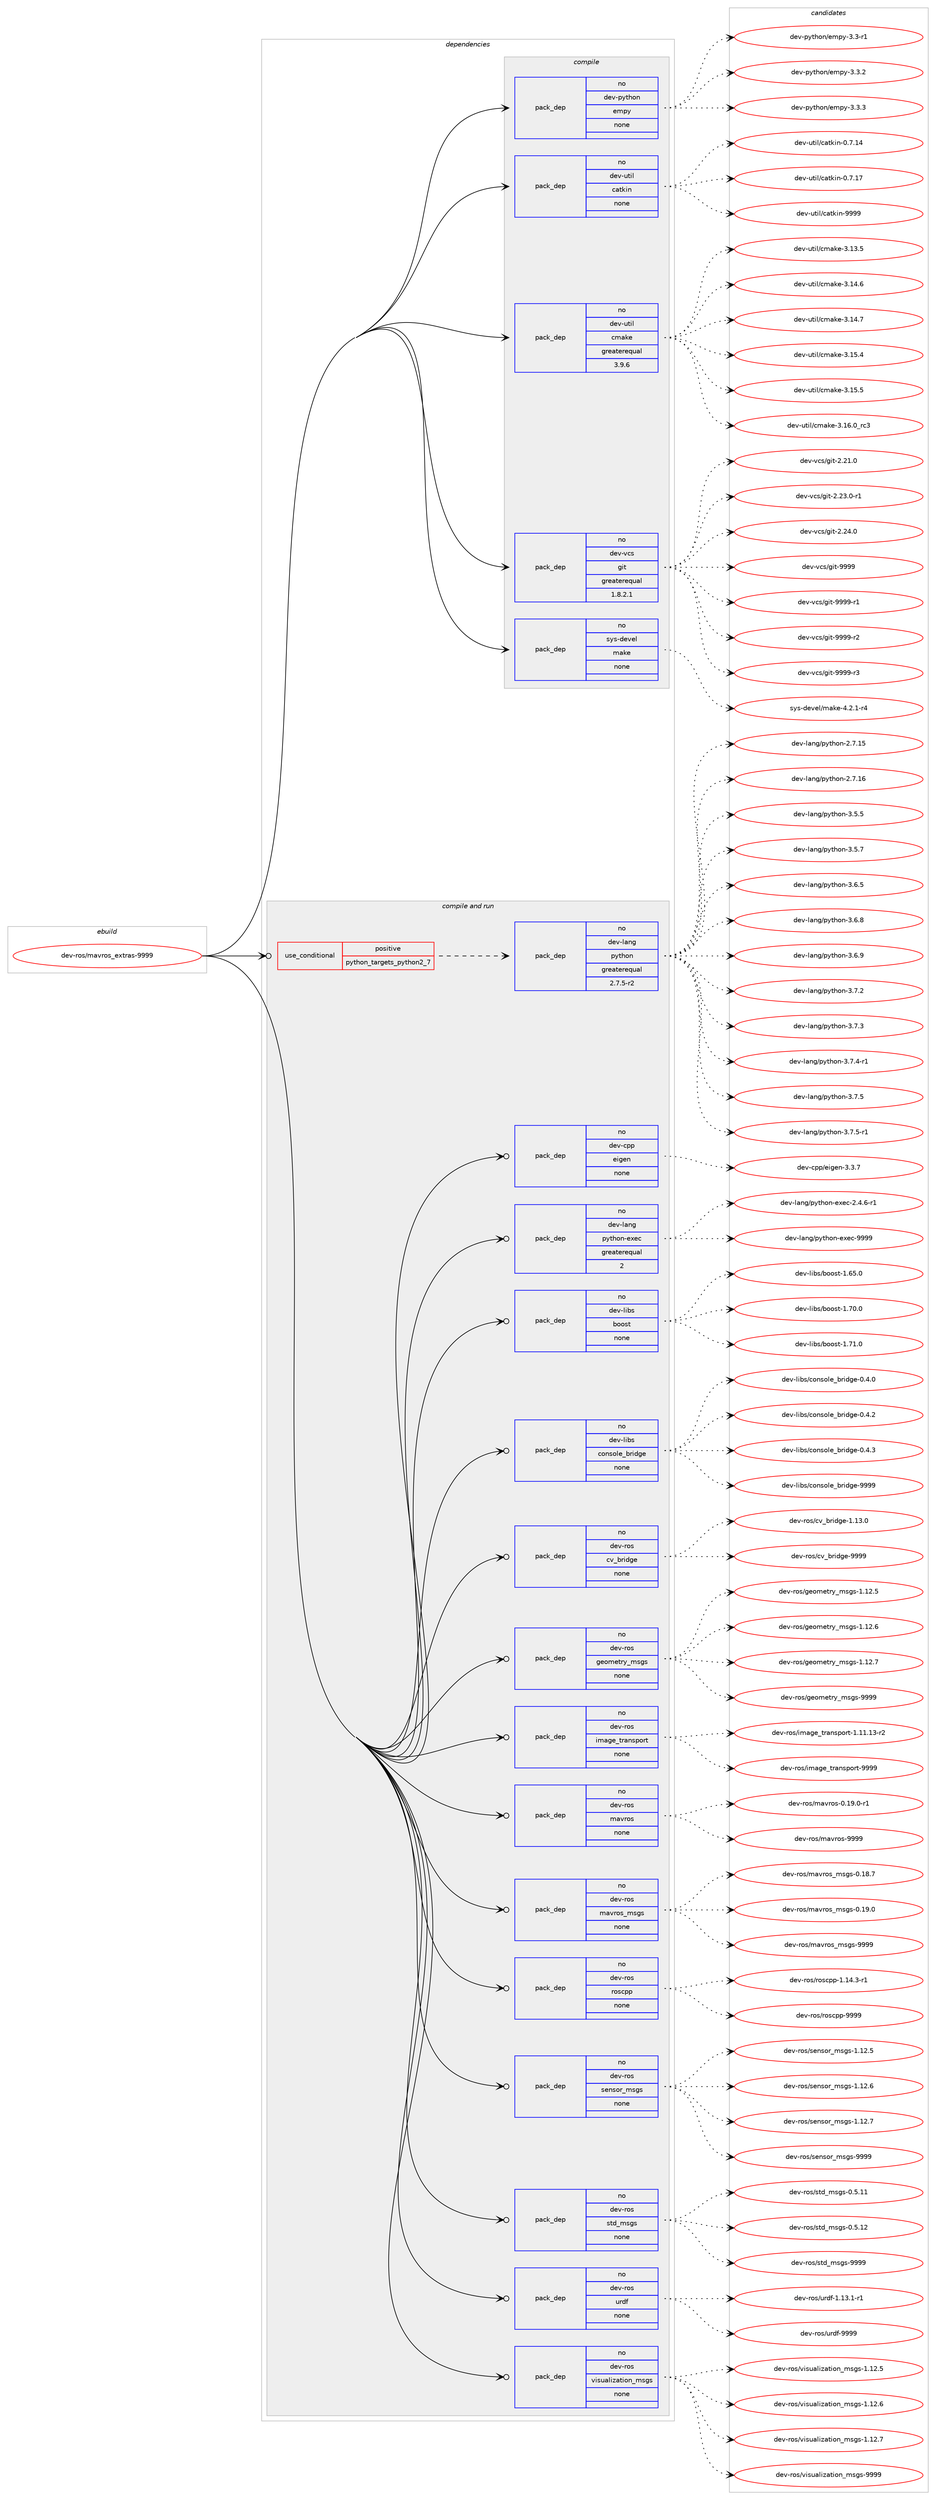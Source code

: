 digraph prolog {

# *************
# Graph options
# *************

newrank=true;
concentrate=true;
compound=true;
graph [rankdir=LR,fontname=Helvetica,fontsize=10,ranksep=1.5];#, ranksep=2.5, nodesep=0.2];
edge  [arrowhead=vee];
node  [fontname=Helvetica,fontsize=10];

# **********
# The ebuild
# **********

subgraph cluster_leftcol {
color=gray;
rank=same;
label=<<i>ebuild</i>>;
id [label="dev-ros/mavros_extras-9999", color=red, width=4, href="../dev-ros/mavros_extras-9999.svg"];
}

# ****************
# The dependencies
# ****************

subgraph cluster_midcol {
color=gray;
label=<<i>dependencies</i>>;
subgraph cluster_compile {
fillcolor="#eeeeee";
style=filled;
label=<<i>compile</i>>;
subgraph pack490161 {
dependency655819 [label=<<TABLE BORDER="0" CELLBORDER="1" CELLSPACING="0" CELLPADDING="4" WIDTH="220"><TR><TD ROWSPAN="6" CELLPADDING="30">pack_dep</TD></TR><TR><TD WIDTH="110">no</TD></TR><TR><TD>dev-python</TD></TR><TR><TD>empy</TD></TR><TR><TD>none</TD></TR><TR><TD></TD></TR></TABLE>>, shape=none, color=blue];
}
id:e -> dependency655819:w [weight=20,style="solid",arrowhead="vee"];
subgraph pack490162 {
dependency655820 [label=<<TABLE BORDER="0" CELLBORDER="1" CELLSPACING="0" CELLPADDING="4" WIDTH="220"><TR><TD ROWSPAN="6" CELLPADDING="30">pack_dep</TD></TR><TR><TD WIDTH="110">no</TD></TR><TR><TD>dev-util</TD></TR><TR><TD>catkin</TD></TR><TR><TD>none</TD></TR><TR><TD></TD></TR></TABLE>>, shape=none, color=blue];
}
id:e -> dependency655820:w [weight=20,style="solid",arrowhead="vee"];
subgraph pack490163 {
dependency655821 [label=<<TABLE BORDER="0" CELLBORDER="1" CELLSPACING="0" CELLPADDING="4" WIDTH="220"><TR><TD ROWSPAN="6" CELLPADDING="30">pack_dep</TD></TR><TR><TD WIDTH="110">no</TD></TR><TR><TD>dev-util</TD></TR><TR><TD>cmake</TD></TR><TR><TD>greaterequal</TD></TR><TR><TD>3.9.6</TD></TR></TABLE>>, shape=none, color=blue];
}
id:e -> dependency655821:w [weight=20,style="solid",arrowhead="vee"];
subgraph pack490164 {
dependency655822 [label=<<TABLE BORDER="0" CELLBORDER="1" CELLSPACING="0" CELLPADDING="4" WIDTH="220"><TR><TD ROWSPAN="6" CELLPADDING="30">pack_dep</TD></TR><TR><TD WIDTH="110">no</TD></TR><TR><TD>dev-vcs</TD></TR><TR><TD>git</TD></TR><TR><TD>greaterequal</TD></TR><TR><TD>1.8.2.1</TD></TR></TABLE>>, shape=none, color=blue];
}
id:e -> dependency655822:w [weight=20,style="solid",arrowhead="vee"];
subgraph pack490165 {
dependency655823 [label=<<TABLE BORDER="0" CELLBORDER="1" CELLSPACING="0" CELLPADDING="4" WIDTH="220"><TR><TD ROWSPAN="6" CELLPADDING="30">pack_dep</TD></TR><TR><TD WIDTH="110">no</TD></TR><TR><TD>sys-devel</TD></TR><TR><TD>make</TD></TR><TR><TD>none</TD></TR><TR><TD></TD></TR></TABLE>>, shape=none, color=blue];
}
id:e -> dependency655823:w [weight=20,style="solid",arrowhead="vee"];
}
subgraph cluster_compileandrun {
fillcolor="#eeeeee";
style=filled;
label=<<i>compile and run</i>>;
subgraph cond153752 {
dependency655824 [label=<<TABLE BORDER="0" CELLBORDER="1" CELLSPACING="0" CELLPADDING="4"><TR><TD ROWSPAN="3" CELLPADDING="10">use_conditional</TD></TR><TR><TD>positive</TD></TR><TR><TD>python_targets_python2_7</TD></TR></TABLE>>, shape=none, color=red];
subgraph pack490166 {
dependency655825 [label=<<TABLE BORDER="0" CELLBORDER="1" CELLSPACING="0" CELLPADDING="4" WIDTH="220"><TR><TD ROWSPAN="6" CELLPADDING="30">pack_dep</TD></TR><TR><TD WIDTH="110">no</TD></TR><TR><TD>dev-lang</TD></TR><TR><TD>python</TD></TR><TR><TD>greaterequal</TD></TR><TR><TD>2.7.5-r2</TD></TR></TABLE>>, shape=none, color=blue];
}
dependency655824:e -> dependency655825:w [weight=20,style="dashed",arrowhead="vee"];
}
id:e -> dependency655824:w [weight=20,style="solid",arrowhead="odotvee"];
subgraph pack490167 {
dependency655826 [label=<<TABLE BORDER="0" CELLBORDER="1" CELLSPACING="0" CELLPADDING="4" WIDTH="220"><TR><TD ROWSPAN="6" CELLPADDING="30">pack_dep</TD></TR><TR><TD WIDTH="110">no</TD></TR><TR><TD>dev-cpp</TD></TR><TR><TD>eigen</TD></TR><TR><TD>none</TD></TR><TR><TD></TD></TR></TABLE>>, shape=none, color=blue];
}
id:e -> dependency655826:w [weight=20,style="solid",arrowhead="odotvee"];
subgraph pack490168 {
dependency655827 [label=<<TABLE BORDER="0" CELLBORDER="1" CELLSPACING="0" CELLPADDING="4" WIDTH="220"><TR><TD ROWSPAN="6" CELLPADDING="30">pack_dep</TD></TR><TR><TD WIDTH="110">no</TD></TR><TR><TD>dev-lang</TD></TR><TR><TD>python-exec</TD></TR><TR><TD>greaterequal</TD></TR><TR><TD>2</TD></TR></TABLE>>, shape=none, color=blue];
}
id:e -> dependency655827:w [weight=20,style="solid",arrowhead="odotvee"];
subgraph pack490169 {
dependency655828 [label=<<TABLE BORDER="0" CELLBORDER="1" CELLSPACING="0" CELLPADDING="4" WIDTH="220"><TR><TD ROWSPAN="6" CELLPADDING="30">pack_dep</TD></TR><TR><TD WIDTH="110">no</TD></TR><TR><TD>dev-libs</TD></TR><TR><TD>boost</TD></TR><TR><TD>none</TD></TR><TR><TD></TD></TR></TABLE>>, shape=none, color=blue];
}
id:e -> dependency655828:w [weight=20,style="solid",arrowhead="odotvee"];
subgraph pack490170 {
dependency655829 [label=<<TABLE BORDER="0" CELLBORDER="1" CELLSPACING="0" CELLPADDING="4" WIDTH="220"><TR><TD ROWSPAN="6" CELLPADDING="30">pack_dep</TD></TR><TR><TD WIDTH="110">no</TD></TR><TR><TD>dev-libs</TD></TR><TR><TD>console_bridge</TD></TR><TR><TD>none</TD></TR><TR><TD></TD></TR></TABLE>>, shape=none, color=blue];
}
id:e -> dependency655829:w [weight=20,style="solid",arrowhead="odotvee"];
subgraph pack490171 {
dependency655830 [label=<<TABLE BORDER="0" CELLBORDER="1" CELLSPACING="0" CELLPADDING="4" WIDTH="220"><TR><TD ROWSPAN="6" CELLPADDING="30">pack_dep</TD></TR><TR><TD WIDTH="110">no</TD></TR><TR><TD>dev-ros</TD></TR><TR><TD>cv_bridge</TD></TR><TR><TD>none</TD></TR><TR><TD></TD></TR></TABLE>>, shape=none, color=blue];
}
id:e -> dependency655830:w [weight=20,style="solid",arrowhead="odotvee"];
subgraph pack490172 {
dependency655831 [label=<<TABLE BORDER="0" CELLBORDER="1" CELLSPACING="0" CELLPADDING="4" WIDTH="220"><TR><TD ROWSPAN="6" CELLPADDING="30">pack_dep</TD></TR><TR><TD WIDTH="110">no</TD></TR><TR><TD>dev-ros</TD></TR><TR><TD>geometry_msgs</TD></TR><TR><TD>none</TD></TR><TR><TD></TD></TR></TABLE>>, shape=none, color=blue];
}
id:e -> dependency655831:w [weight=20,style="solid",arrowhead="odotvee"];
subgraph pack490173 {
dependency655832 [label=<<TABLE BORDER="0" CELLBORDER="1" CELLSPACING="0" CELLPADDING="4" WIDTH="220"><TR><TD ROWSPAN="6" CELLPADDING="30">pack_dep</TD></TR><TR><TD WIDTH="110">no</TD></TR><TR><TD>dev-ros</TD></TR><TR><TD>image_transport</TD></TR><TR><TD>none</TD></TR><TR><TD></TD></TR></TABLE>>, shape=none, color=blue];
}
id:e -> dependency655832:w [weight=20,style="solid",arrowhead="odotvee"];
subgraph pack490174 {
dependency655833 [label=<<TABLE BORDER="0" CELLBORDER="1" CELLSPACING="0" CELLPADDING="4" WIDTH="220"><TR><TD ROWSPAN="6" CELLPADDING="30">pack_dep</TD></TR><TR><TD WIDTH="110">no</TD></TR><TR><TD>dev-ros</TD></TR><TR><TD>mavros</TD></TR><TR><TD>none</TD></TR><TR><TD></TD></TR></TABLE>>, shape=none, color=blue];
}
id:e -> dependency655833:w [weight=20,style="solid",arrowhead="odotvee"];
subgraph pack490175 {
dependency655834 [label=<<TABLE BORDER="0" CELLBORDER="1" CELLSPACING="0" CELLPADDING="4" WIDTH="220"><TR><TD ROWSPAN="6" CELLPADDING="30">pack_dep</TD></TR><TR><TD WIDTH="110">no</TD></TR><TR><TD>dev-ros</TD></TR><TR><TD>mavros_msgs</TD></TR><TR><TD>none</TD></TR><TR><TD></TD></TR></TABLE>>, shape=none, color=blue];
}
id:e -> dependency655834:w [weight=20,style="solid",arrowhead="odotvee"];
subgraph pack490176 {
dependency655835 [label=<<TABLE BORDER="0" CELLBORDER="1" CELLSPACING="0" CELLPADDING="4" WIDTH="220"><TR><TD ROWSPAN="6" CELLPADDING="30">pack_dep</TD></TR><TR><TD WIDTH="110">no</TD></TR><TR><TD>dev-ros</TD></TR><TR><TD>roscpp</TD></TR><TR><TD>none</TD></TR><TR><TD></TD></TR></TABLE>>, shape=none, color=blue];
}
id:e -> dependency655835:w [weight=20,style="solid",arrowhead="odotvee"];
subgraph pack490177 {
dependency655836 [label=<<TABLE BORDER="0" CELLBORDER="1" CELLSPACING="0" CELLPADDING="4" WIDTH="220"><TR><TD ROWSPAN="6" CELLPADDING="30">pack_dep</TD></TR><TR><TD WIDTH="110">no</TD></TR><TR><TD>dev-ros</TD></TR><TR><TD>sensor_msgs</TD></TR><TR><TD>none</TD></TR><TR><TD></TD></TR></TABLE>>, shape=none, color=blue];
}
id:e -> dependency655836:w [weight=20,style="solid",arrowhead="odotvee"];
subgraph pack490178 {
dependency655837 [label=<<TABLE BORDER="0" CELLBORDER="1" CELLSPACING="0" CELLPADDING="4" WIDTH="220"><TR><TD ROWSPAN="6" CELLPADDING="30">pack_dep</TD></TR><TR><TD WIDTH="110">no</TD></TR><TR><TD>dev-ros</TD></TR><TR><TD>std_msgs</TD></TR><TR><TD>none</TD></TR><TR><TD></TD></TR></TABLE>>, shape=none, color=blue];
}
id:e -> dependency655837:w [weight=20,style="solid",arrowhead="odotvee"];
subgraph pack490179 {
dependency655838 [label=<<TABLE BORDER="0" CELLBORDER="1" CELLSPACING="0" CELLPADDING="4" WIDTH="220"><TR><TD ROWSPAN="6" CELLPADDING="30">pack_dep</TD></TR><TR><TD WIDTH="110">no</TD></TR><TR><TD>dev-ros</TD></TR><TR><TD>urdf</TD></TR><TR><TD>none</TD></TR><TR><TD></TD></TR></TABLE>>, shape=none, color=blue];
}
id:e -> dependency655838:w [weight=20,style="solid",arrowhead="odotvee"];
subgraph pack490180 {
dependency655839 [label=<<TABLE BORDER="0" CELLBORDER="1" CELLSPACING="0" CELLPADDING="4" WIDTH="220"><TR><TD ROWSPAN="6" CELLPADDING="30">pack_dep</TD></TR><TR><TD WIDTH="110">no</TD></TR><TR><TD>dev-ros</TD></TR><TR><TD>visualization_msgs</TD></TR><TR><TD>none</TD></TR><TR><TD></TD></TR></TABLE>>, shape=none, color=blue];
}
id:e -> dependency655839:w [weight=20,style="solid",arrowhead="odotvee"];
}
subgraph cluster_run {
fillcolor="#eeeeee";
style=filled;
label=<<i>run</i>>;
}
}

# **************
# The candidates
# **************

subgraph cluster_choices {
rank=same;
color=gray;
label=<<i>candidates</i>>;

subgraph choice490161 {
color=black;
nodesep=1;
choice1001011184511212111610411111047101109112121455146514511449 [label="dev-python/empy-3.3-r1", color=red, width=4,href="../dev-python/empy-3.3-r1.svg"];
choice1001011184511212111610411111047101109112121455146514650 [label="dev-python/empy-3.3.2", color=red, width=4,href="../dev-python/empy-3.3.2.svg"];
choice1001011184511212111610411111047101109112121455146514651 [label="dev-python/empy-3.3.3", color=red, width=4,href="../dev-python/empy-3.3.3.svg"];
dependency655819:e -> choice1001011184511212111610411111047101109112121455146514511449:w [style=dotted,weight="100"];
dependency655819:e -> choice1001011184511212111610411111047101109112121455146514650:w [style=dotted,weight="100"];
dependency655819:e -> choice1001011184511212111610411111047101109112121455146514651:w [style=dotted,weight="100"];
}
subgraph choice490162 {
color=black;
nodesep=1;
choice1001011184511711610510847999711610710511045484655464952 [label="dev-util/catkin-0.7.14", color=red, width=4,href="../dev-util/catkin-0.7.14.svg"];
choice1001011184511711610510847999711610710511045484655464955 [label="dev-util/catkin-0.7.17", color=red, width=4,href="../dev-util/catkin-0.7.17.svg"];
choice100101118451171161051084799971161071051104557575757 [label="dev-util/catkin-9999", color=red, width=4,href="../dev-util/catkin-9999.svg"];
dependency655820:e -> choice1001011184511711610510847999711610710511045484655464952:w [style=dotted,weight="100"];
dependency655820:e -> choice1001011184511711610510847999711610710511045484655464955:w [style=dotted,weight="100"];
dependency655820:e -> choice100101118451171161051084799971161071051104557575757:w [style=dotted,weight="100"];
}
subgraph choice490163 {
color=black;
nodesep=1;
choice1001011184511711610510847991099710710145514649514653 [label="dev-util/cmake-3.13.5", color=red, width=4,href="../dev-util/cmake-3.13.5.svg"];
choice1001011184511711610510847991099710710145514649524654 [label="dev-util/cmake-3.14.6", color=red, width=4,href="../dev-util/cmake-3.14.6.svg"];
choice1001011184511711610510847991099710710145514649524655 [label="dev-util/cmake-3.14.7", color=red, width=4,href="../dev-util/cmake-3.14.7.svg"];
choice1001011184511711610510847991099710710145514649534652 [label="dev-util/cmake-3.15.4", color=red, width=4,href="../dev-util/cmake-3.15.4.svg"];
choice1001011184511711610510847991099710710145514649534653 [label="dev-util/cmake-3.15.5", color=red, width=4,href="../dev-util/cmake-3.15.5.svg"];
choice1001011184511711610510847991099710710145514649544648951149951 [label="dev-util/cmake-3.16.0_rc3", color=red, width=4,href="../dev-util/cmake-3.16.0_rc3.svg"];
dependency655821:e -> choice1001011184511711610510847991099710710145514649514653:w [style=dotted,weight="100"];
dependency655821:e -> choice1001011184511711610510847991099710710145514649524654:w [style=dotted,weight="100"];
dependency655821:e -> choice1001011184511711610510847991099710710145514649524655:w [style=dotted,weight="100"];
dependency655821:e -> choice1001011184511711610510847991099710710145514649534652:w [style=dotted,weight="100"];
dependency655821:e -> choice1001011184511711610510847991099710710145514649534653:w [style=dotted,weight="100"];
dependency655821:e -> choice1001011184511711610510847991099710710145514649544648951149951:w [style=dotted,weight="100"];
}
subgraph choice490164 {
color=black;
nodesep=1;
choice10010111845118991154710310511645504650494648 [label="dev-vcs/git-2.21.0", color=red, width=4,href="../dev-vcs/git-2.21.0.svg"];
choice100101118451189911547103105116455046505146484511449 [label="dev-vcs/git-2.23.0-r1", color=red, width=4,href="../dev-vcs/git-2.23.0-r1.svg"];
choice10010111845118991154710310511645504650524648 [label="dev-vcs/git-2.24.0", color=red, width=4,href="../dev-vcs/git-2.24.0.svg"];
choice1001011184511899115471031051164557575757 [label="dev-vcs/git-9999", color=red, width=4,href="../dev-vcs/git-9999.svg"];
choice10010111845118991154710310511645575757574511449 [label="dev-vcs/git-9999-r1", color=red, width=4,href="../dev-vcs/git-9999-r1.svg"];
choice10010111845118991154710310511645575757574511450 [label="dev-vcs/git-9999-r2", color=red, width=4,href="../dev-vcs/git-9999-r2.svg"];
choice10010111845118991154710310511645575757574511451 [label="dev-vcs/git-9999-r3", color=red, width=4,href="../dev-vcs/git-9999-r3.svg"];
dependency655822:e -> choice10010111845118991154710310511645504650494648:w [style=dotted,weight="100"];
dependency655822:e -> choice100101118451189911547103105116455046505146484511449:w [style=dotted,weight="100"];
dependency655822:e -> choice10010111845118991154710310511645504650524648:w [style=dotted,weight="100"];
dependency655822:e -> choice1001011184511899115471031051164557575757:w [style=dotted,weight="100"];
dependency655822:e -> choice10010111845118991154710310511645575757574511449:w [style=dotted,weight="100"];
dependency655822:e -> choice10010111845118991154710310511645575757574511450:w [style=dotted,weight="100"];
dependency655822:e -> choice10010111845118991154710310511645575757574511451:w [style=dotted,weight="100"];
}
subgraph choice490165 {
color=black;
nodesep=1;
choice1151211154510010111810110847109971071014552465046494511452 [label="sys-devel/make-4.2.1-r4", color=red, width=4,href="../sys-devel/make-4.2.1-r4.svg"];
dependency655823:e -> choice1151211154510010111810110847109971071014552465046494511452:w [style=dotted,weight="100"];
}
subgraph choice490166 {
color=black;
nodesep=1;
choice10010111845108971101034711212111610411111045504655464953 [label="dev-lang/python-2.7.15", color=red, width=4,href="../dev-lang/python-2.7.15.svg"];
choice10010111845108971101034711212111610411111045504655464954 [label="dev-lang/python-2.7.16", color=red, width=4,href="../dev-lang/python-2.7.16.svg"];
choice100101118451089711010347112121116104111110455146534653 [label="dev-lang/python-3.5.5", color=red, width=4,href="../dev-lang/python-3.5.5.svg"];
choice100101118451089711010347112121116104111110455146534655 [label="dev-lang/python-3.5.7", color=red, width=4,href="../dev-lang/python-3.5.7.svg"];
choice100101118451089711010347112121116104111110455146544653 [label="dev-lang/python-3.6.5", color=red, width=4,href="../dev-lang/python-3.6.5.svg"];
choice100101118451089711010347112121116104111110455146544656 [label="dev-lang/python-3.6.8", color=red, width=4,href="../dev-lang/python-3.6.8.svg"];
choice100101118451089711010347112121116104111110455146544657 [label="dev-lang/python-3.6.9", color=red, width=4,href="../dev-lang/python-3.6.9.svg"];
choice100101118451089711010347112121116104111110455146554650 [label="dev-lang/python-3.7.2", color=red, width=4,href="../dev-lang/python-3.7.2.svg"];
choice100101118451089711010347112121116104111110455146554651 [label="dev-lang/python-3.7.3", color=red, width=4,href="../dev-lang/python-3.7.3.svg"];
choice1001011184510897110103471121211161041111104551465546524511449 [label="dev-lang/python-3.7.4-r1", color=red, width=4,href="../dev-lang/python-3.7.4-r1.svg"];
choice100101118451089711010347112121116104111110455146554653 [label="dev-lang/python-3.7.5", color=red, width=4,href="../dev-lang/python-3.7.5.svg"];
choice1001011184510897110103471121211161041111104551465546534511449 [label="dev-lang/python-3.7.5-r1", color=red, width=4,href="../dev-lang/python-3.7.5-r1.svg"];
dependency655825:e -> choice10010111845108971101034711212111610411111045504655464953:w [style=dotted,weight="100"];
dependency655825:e -> choice10010111845108971101034711212111610411111045504655464954:w [style=dotted,weight="100"];
dependency655825:e -> choice100101118451089711010347112121116104111110455146534653:w [style=dotted,weight="100"];
dependency655825:e -> choice100101118451089711010347112121116104111110455146534655:w [style=dotted,weight="100"];
dependency655825:e -> choice100101118451089711010347112121116104111110455146544653:w [style=dotted,weight="100"];
dependency655825:e -> choice100101118451089711010347112121116104111110455146544656:w [style=dotted,weight="100"];
dependency655825:e -> choice100101118451089711010347112121116104111110455146544657:w [style=dotted,weight="100"];
dependency655825:e -> choice100101118451089711010347112121116104111110455146554650:w [style=dotted,weight="100"];
dependency655825:e -> choice100101118451089711010347112121116104111110455146554651:w [style=dotted,weight="100"];
dependency655825:e -> choice1001011184510897110103471121211161041111104551465546524511449:w [style=dotted,weight="100"];
dependency655825:e -> choice100101118451089711010347112121116104111110455146554653:w [style=dotted,weight="100"];
dependency655825:e -> choice1001011184510897110103471121211161041111104551465546534511449:w [style=dotted,weight="100"];
}
subgraph choice490167 {
color=black;
nodesep=1;
choice100101118459911211247101105103101110455146514655 [label="dev-cpp/eigen-3.3.7", color=red, width=4,href="../dev-cpp/eigen-3.3.7.svg"];
dependency655826:e -> choice100101118459911211247101105103101110455146514655:w [style=dotted,weight="100"];
}
subgraph choice490168 {
color=black;
nodesep=1;
choice10010111845108971101034711212111610411111045101120101994550465246544511449 [label="dev-lang/python-exec-2.4.6-r1", color=red, width=4,href="../dev-lang/python-exec-2.4.6-r1.svg"];
choice10010111845108971101034711212111610411111045101120101994557575757 [label="dev-lang/python-exec-9999", color=red, width=4,href="../dev-lang/python-exec-9999.svg"];
dependency655827:e -> choice10010111845108971101034711212111610411111045101120101994550465246544511449:w [style=dotted,weight="100"];
dependency655827:e -> choice10010111845108971101034711212111610411111045101120101994557575757:w [style=dotted,weight="100"];
}
subgraph choice490169 {
color=black;
nodesep=1;
choice1001011184510810598115479811111111511645494654534648 [label="dev-libs/boost-1.65.0", color=red, width=4,href="../dev-libs/boost-1.65.0.svg"];
choice1001011184510810598115479811111111511645494655484648 [label="dev-libs/boost-1.70.0", color=red, width=4,href="../dev-libs/boost-1.70.0.svg"];
choice1001011184510810598115479811111111511645494655494648 [label="dev-libs/boost-1.71.0", color=red, width=4,href="../dev-libs/boost-1.71.0.svg"];
dependency655828:e -> choice1001011184510810598115479811111111511645494654534648:w [style=dotted,weight="100"];
dependency655828:e -> choice1001011184510810598115479811111111511645494655484648:w [style=dotted,weight="100"];
dependency655828:e -> choice1001011184510810598115479811111111511645494655494648:w [style=dotted,weight="100"];
}
subgraph choice490170 {
color=black;
nodesep=1;
choice100101118451081059811547991111101151111081019598114105100103101454846524648 [label="dev-libs/console_bridge-0.4.0", color=red, width=4,href="../dev-libs/console_bridge-0.4.0.svg"];
choice100101118451081059811547991111101151111081019598114105100103101454846524650 [label="dev-libs/console_bridge-0.4.2", color=red, width=4,href="../dev-libs/console_bridge-0.4.2.svg"];
choice100101118451081059811547991111101151111081019598114105100103101454846524651 [label="dev-libs/console_bridge-0.4.3", color=red, width=4,href="../dev-libs/console_bridge-0.4.3.svg"];
choice1001011184510810598115479911111011511110810195981141051001031014557575757 [label="dev-libs/console_bridge-9999", color=red, width=4,href="../dev-libs/console_bridge-9999.svg"];
dependency655829:e -> choice100101118451081059811547991111101151111081019598114105100103101454846524648:w [style=dotted,weight="100"];
dependency655829:e -> choice100101118451081059811547991111101151111081019598114105100103101454846524650:w [style=dotted,weight="100"];
dependency655829:e -> choice100101118451081059811547991111101151111081019598114105100103101454846524651:w [style=dotted,weight="100"];
dependency655829:e -> choice1001011184510810598115479911111011511110810195981141051001031014557575757:w [style=dotted,weight="100"];
}
subgraph choice490171 {
color=black;
nodesep=1;
choice100101118451141111154799118959811410510010310145494649514648 [label="dev-ros/cv_bridge-1.13.0", color=red, width=4,href="../dev-ros/cv_bridge-1.13.0.svg"];
choice10010111845114111115479911895981141051001031014557575757 [label="dev-ros/cv_bridge-9999", color=red, width=4,href="../dev-ros/cv_bridge-9999.svg"];
dependency655830:e -> choice100101118451141111154799118959811410510010310145494649514648:w [style=dotted,weight="100"];
dependency655830:e -> choice10010111845114111115479911895981141051001031014557575757:w [style=dotted,weight="100"];
}
subgraph choice490172 {
color=black;
nodesep=1;
choice10010111845114111115471031011111091011161141219510911510311545494649504653 [label="dev-ros/geometry_msgs-1.12.5", color=red, width=4,href="../dev-ros/geometry_msgs-1.12.5.svg"];
choice10010111845114111115471031011111091011161141219510911510311545494649504654 [label="dev-ros/geometry_msgs-1.12.6", color=red, width=4,href="../dev-ros/geometry_msgs-1.12.6.svg"];
choice10010111845114111115471031011111091011161141219510911510311545494649504655 [label="dev-ros/geometry_msgs-1.12.7", color=red, width=4,href="../dev-ros/geometry_msgs-1.12.7.svg"];
choice1001011184511411111547103101111109101116114121951091151031154557575757 [label="dev-ros/geometry_msgs-9999", color=red, width=4,href="../dev-ros/geometry_msgs-9999.svg"];
dependency655831:e -> choice10010111845114111115471031011111091011161141219510911510311545494649504653:w [style=dotted,weight="100"];
dependency655831:e -> choice10010111845114111115471031011111091011161141219510911510311545494649504654:w [style=dotted,weight="100"];
dependency655831:e -> choice10010111845114111115471031011111091011161141219510911510311545494649504655:w [style=dotted,weight="100"];
dependency655831:e -> choice1001011184511411111547103101111109101116114121951091151031154557575757:w [style=dotted,weight="100"];
}
subgraph choice490173 {
color=black;
nodesep=1;
choice100101118451141111154710510997103101951161149711011511211111411645494649494649514511450 [label="dev-ros/image_transport-1.11.13-r2", color=red, width=4,href="../dev-ros/image_transport-1.11.13-r2.svg"];
choice10010111845114111115471051099710310195116114971101151121111141164557575757 [label="dev-ros/image_transport-9999", color=red, width=4,href="../dev-ros/image_transport-9999.svg"];
dependency655832:e -> choice100101118451141111154710510997103101951161149711011511211111411645494649494649514511450:w [style=dotted,weight="100"];
dependency655832:e -> choice10010111845114111115471051099710310195116114971101151121111141164557575757:w [style=dotted,weight="100"];
}
subgraph choice490174 {
color=black;
nodesep=1;
choice100101118451141111154710997118114111115454846495746484511449 [label="dev-ros/mavros-0.19.0-r1", color=red, width=4,href="../dev-ros/mavros-0.19.0-r1.svg"];
choice1001011184511411111547109971181141111154557575757 [label="dev-ros/mavros-9999", color=red, width=4,href="../dev-ros/mavros-9999.svg"];
dependency655833:e -> choice100101118451141111154710997118114111115454846495746484511449:w [style=dotted,weight="100"];
dependency655833:e -> choice1001011184511411111547109971181141111154557575757:w [style=dotted,weight="100"];
}
subgraph choice490175 {
color=black;
nodesep=1;
choice1001011184511411111547109971181141111159510911510311545484649564655 [label="dev-ros/mavros_msgs-0.18.7", color=red, width=4,href="../dev-ros/mavros_msgs-0.18.7.svg"];
choice1001011184511411111547109971181141111159510911510311545484649574648 [label="dev-ros/mavros_msgs-0.19.0", color=red, width=4,href="../dev-ros/mavros_msgs-0.19.0.svg"];
choice100101118451141111154710997118114111115951091151031154557575757 [label="dev-ros/mavros_msgs-9999", color=red, width=4,href="../dev-ros/mavros_msgs-9999.svg"];
dependency655834:e -> choice1001011184511411111547109971181141111159510911510311545484649564655:w [style=dotted,weight="100"];
dependency655834:e -> choice1001011184511411111547109971181141111159510911510311545484649574648:w [style=dotted,weight="100"];
dependency655834:e -> choice100101118451141111154710997118114111115951091151031154557575757:w [style=dotted,weight="100"];
}
subgraph choice490176 {
color=black;
nodesep=1;
choice100101118451141111154711411111599112112454946495246514511449 [label="dev-ros/roscpp-1.14.3-r1", color=red, width=4,href="../dev-ros/roscpp-1.14.3-r1.svg"];
choice1001011184511411111547114111115991121124557575757 [label="dev-ros/roscpp-9999", color=red, width=4,href="../dev-ros/roscpp-9999.svg"];
dependency655835:e -> choice100101118451141111154711411111599112112454946495246514511449:w [style=dotted,weight="100"];
dependency655835:e -> choice1001011184511411111547114111115991121124557575757:w [style=dotted,weight="100"];
}
subgraph choice490177 {
color=black;
nodesep=1;
choice10010111845114111115471151011101151111149510911510311545494649504653 [label="dev-ros/sensor_msgs-1.12.5", color=red, width=4,href="../dev-ros/sensor_msgs-1.12.5.svg"];
choice10010111845114111115471151011101151111149510911510311545494649504654 [label="dev-ros/sensor_msgs-1.12.6", color=red, width=4,href="../dev-ros/sensor_msgs-1.12.6.svg"];
choice10010111845114111115471151011101151111149510911510311545494649504655 [label="dev-ros/sensor_msgs-1.12.7", color=red, width=4,href="../dev-ros/sensor_msgs-1.12.7.svg"];
choice1001011184511411111547115101110115111114951091151031154557575757 [label="dev-ros/sensor_msgs-9999", color=red, width=4,href="../dev-ros/sensor_msgs-9999.svg"];
dependency655836:e -> choice10010111845114111115471151011101151111149510911510311545494649504653:w [style=dotted,weight="100"];
dependency655836:e -> choice10010111845114111115471151011101151111149510911510311545494649504654:w [style=dotted,weight="100"];
dependency655836:e -> choice10010111845114111115471151011101151111149510911510311545494649504655:w [style=dotted,weight="100"];
dependency655836:e -> choice1001011184511411111547115101110115111114951091151031154557575757:w [style=dotted,weight="100"];
}
subgraph choice490178 {
color=black;
nodesep=1;
choice10010111845114111115471151161009510911510311545484653464949 [label="dev-ros/std_msgs-0.5.11", color=red, width=4,href="../dev-ros/std_msgs-0.5.11.svg"];
choice10010111845114111115471151161009510911510311545484653464950 [label="dev-ros/std_msgs-0.5.12", color=red, width=4,href="../dev-ros/std_msgs-0.5.12.svg"];
choice1001011184511411111547115116100951091151031154557575757 [label="dev-ros/std_msgs-9999", color=red, width=4,href="../dev-ros/std_msgs-9999.svg"];
dependency655837:e -> choice10010111845114111115471151161009510911510311545484653464949:w [style=dotted,weight="100"];
dependency655837:e -> choice10010111845114111115471151161009510911510311545484653464950:w [style=dotted,weight="100"];
dependency655837:e -> choice1001011184511411111547115116100951091151031154557575757:w [style=dotted,weight="100"];
}
subgraph choice490179 {
color=black;
nodesep=1;
choice1001011184511411111547117114100102454946495146494511449 [label="dev-ros/urdf-1.13.1-r1", color=red, width=4,href="../dev-ros/urdf-1.13.1-r1.svg"];
choice10010111845114111115471171141001024557575757 [label="dev-ros/urdf-9999", color=red, width=4,href="../dev-ros/urdf-9999.svg"];
dependency655838:e -> choice1001011184511411111547117114100102454946495146494511449:w [style=dotted,weight="100"];
dependency655838:e -> choice10010111845114111115471171141001024557575757:w [style=dotted,weight="100"];
}
subgraph choice490180 {
color=black;
nodesep=1;
choice100101118451141111154711810511511797108105122971161051111109510911510311545494649504653 [label="dev-ros/visualization_msgs-1.12.5", color=red, width=4,href="../dev-ros/visualization_msgs-1.12.5.svg"];
choice100101118451141111154711810511511797108105122971161051111109510911510311545494649504654 [label="dev-ros/visualization_msgs-1.12.6", color=red, width=4,href="../dev-ros/visualization_msgs-1.12.6.svg"];
choice100101118451141111154711810511511797108105122971161051111109510911510311545494649504655 [label="dev-ros/visualization_msgs-1.12.7", color=red, width=4,href="../dev-ros/visualization_msgs-1.12.7.svg"];
choice10010111845114111115471181051151179710810512297116105111110951091151031154557575757 [label="dev-ros/visualization_msgs-9999", color=red, width=4,href="../dev-ros/visualization_msgs-9999.svg"];
dependency655839:e -> choice100101118451141111154711810511511797108105122971161051111109510911510311545494649504653:w [style=dotted,weight="100"];
dependency655839:e -> choice100101118451141111154711810511511797108105122971161051111109510911510311545494649504654:w [style=dotted,weight="100"];
dependency655839:e -> choice100101118451141111154711810511511797108105122971161051111109510911510311545494649504655:w [style=dotted,weight="100"];
dependency655839:e -> choice10010111845114111115471181051151179710810512297116105111110951091151031154557575757:w [style=dotted,weight="100"];
}
}

}
